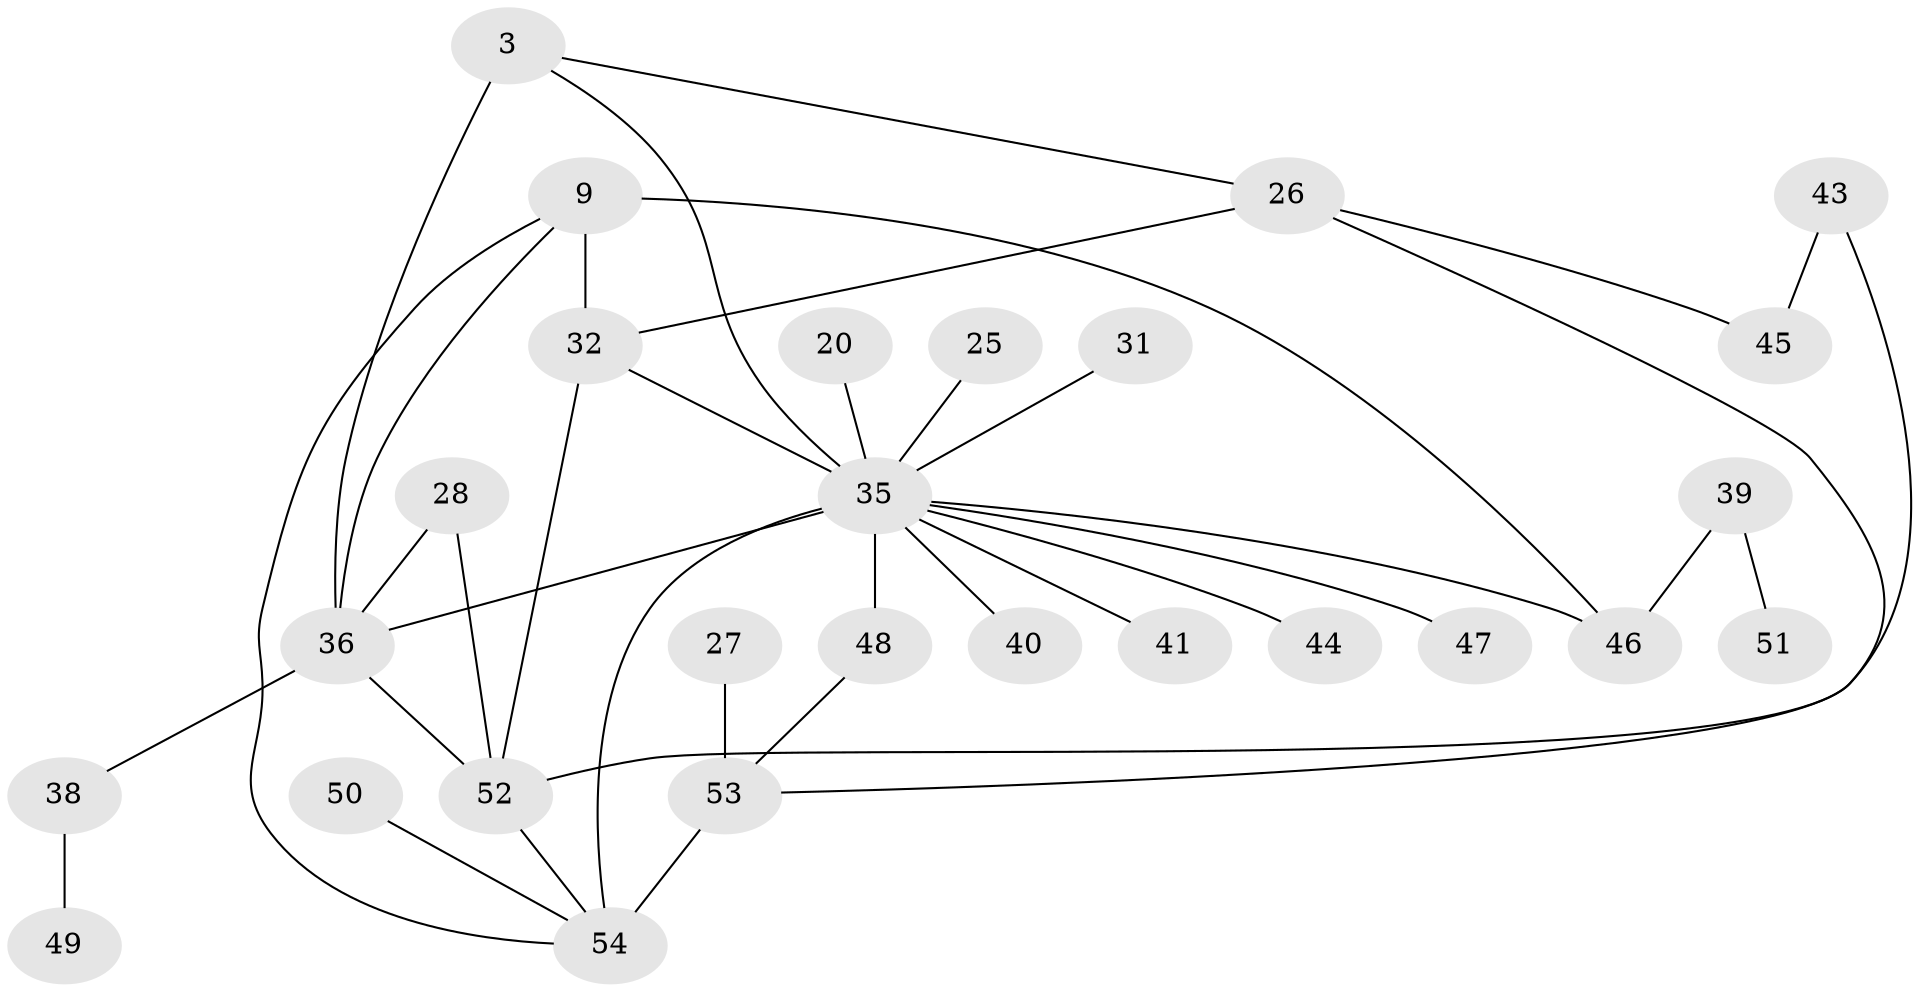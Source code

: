 // original degree distribution, {4: 0.05555555555555555, 7: 0.05555555555555555, 2: 0.35185185185185186, 6: 0.037037037037037035, 3: 0.24074074074074073, 5: 0.07407407407407407, 1: 0.18518518518518517}
// Generated by graph-tools (version 1.1) at 2025/41/03/09/25 04:41:40]
// undirected, 27 vertices, 37 edges
graph export_dot {
graph [start="1"]
  node [color=gray90,style=filled];
  3 [super="+1"];
  9 [super="+6"];
  20 [super="+8"];
  25;
  26 [super="+13"];
  27;
  28 [super="+5"];
  31;
  32 [super="+14+23"];
  35 [super="+29+34+17"];
  36 [super="+30+2"];
  38;
  39;
  40;
  41;
  43;
  44;
  45;
  46 [super="+42+33+37"];
  47;
  48;
  49;
  50;
  51;
  52 [super="+18+22"];
  53 [super="+19"];
  54 [super="+16"];
  3 -- 26;
  3 -- 35;
  3 -- 36 [weight=2];
  9 -- 32 [weight=2];
  9 -- 46 [weight=2];
  9 -- 54;
  9 -- 36 [weight=2];
  20 -- 35 [weight=2];
  25 -- 35;
  26 -- 32;
  26 -- 45;
  26 -- 53;
  27 -- 53;
  28 -- 52;
  28 -- 36;
  31 -- 35;
  32 -- 35 [weight=2];
  32 -- 52 [weight=2];
  35 -- 44;
  35 -- 36 [weight=2];
  35 -- 41;
  35 -- 48;
  35 -- 54 [weight=2];
  35 -- 46 [weight=3];
  35 -- 40;
  35 -- 47;
  36 -- 38;
  36 -- 52;
  38 -- 49;
  39 -- 51;
  39 -- 46;
  43 -- 45;
  43 -- 52;
  48 -- 53;
  50 -- 54;
  52 -- 54;
  53 -- 54 [weight=2];
}
